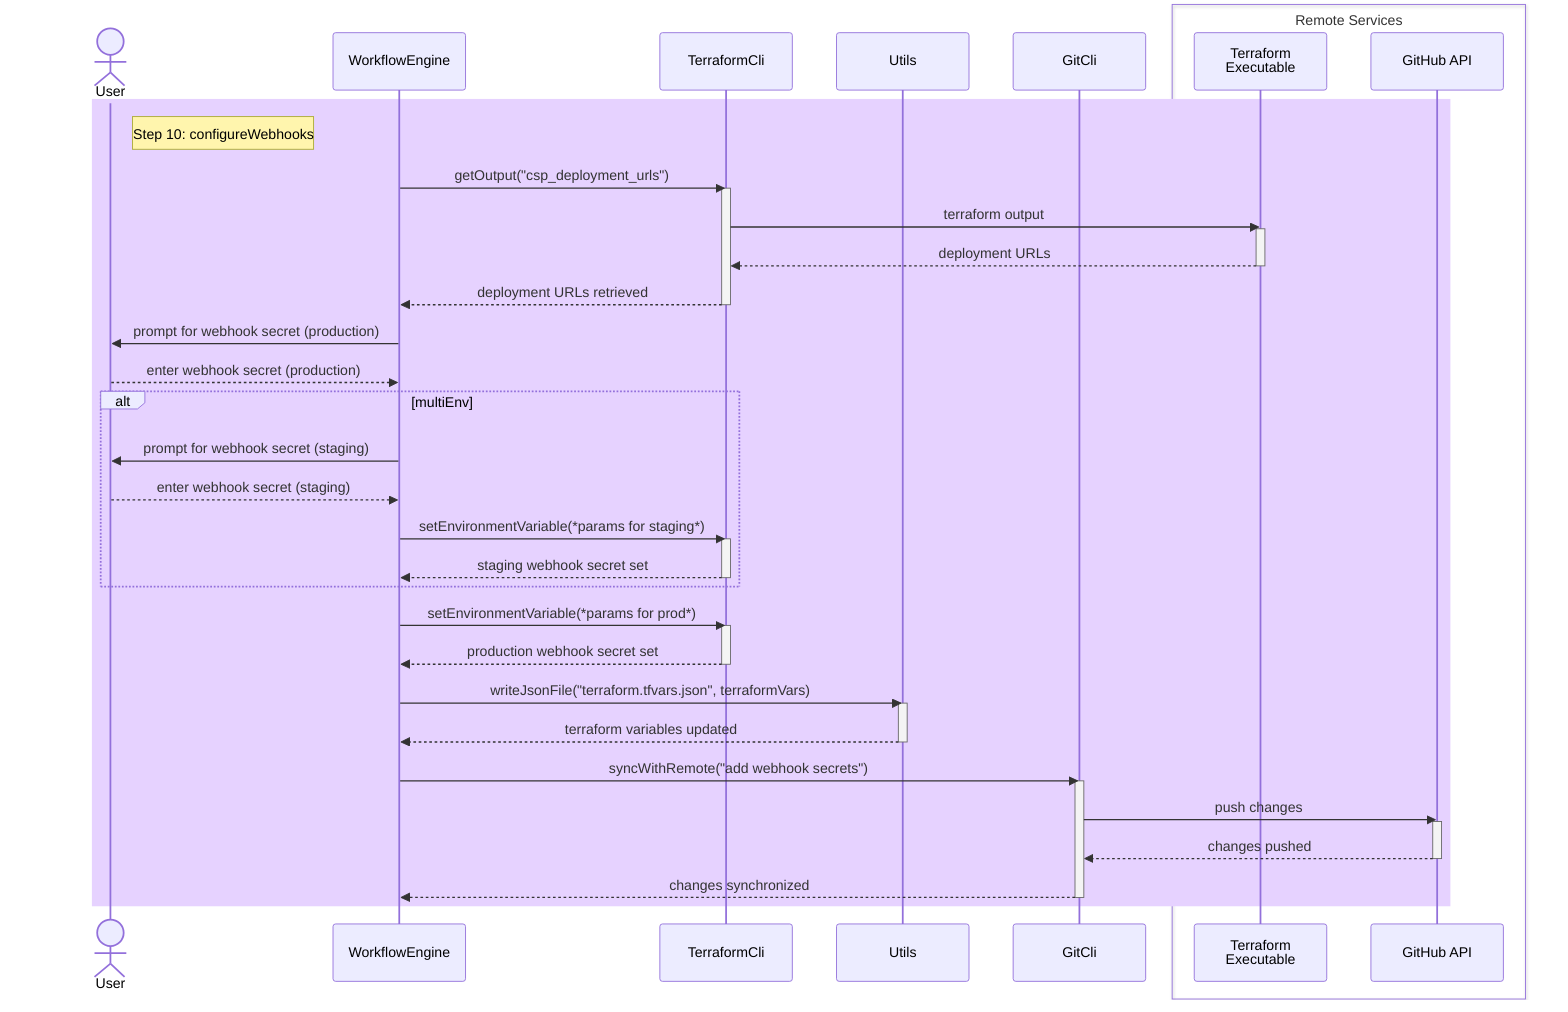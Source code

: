 ---
config:
  theme: default
  look: classic
---
sequenceDiagram
    actor User
    participant WE as WorkflowEngine
    participant TF as TerraformCli
    participant Utils
    participant Git as GitCli
    
    box Remote Services
    participant TFExec as Terraform<br>Executable
    participant GHAPI as GitHub API
    end
    
    rect rgb(230, 210, 255)
    note right of User: Step 10: configureWebhooks
    WE->>TF: getOutput("csp_deployment_urls")
    activate TF
    TF->>TFExec: terraform output
    activate TFExec
    TFExec-->>TF: deployment URLs
    deactivate TFExec
    TF-->>WE: deployment URLs retrieved
    deactivate TF
    
    WE->>User: prompt for webhook secret (production)
    User-->>WE: enter webhook secret (production)

    alt multiEnv
        WE->>User: prompt for webhook secret (staging)
        User-->>WE: enter webhook secret (staging)
        
        WE->>TF: setEnvironmentVariable(*params for staging*)
        activate TF
        TF-->>WE: staging webhook secret set
        deactivate TF
    end

    WE->>TF: setEnvironmentVariable(*params for prod*)
    activate TF
    TF-->>WE: production webhook secret set
    deactivate TF
    
    WE->>Utils: writeJsonFile("terraform.tfvars.json", terraformVars)
    activate Utils
    Utils-->>WE: terraform variables updated
    deactivate Utils
    
    WE->>Git: syncWithRemote("add webhook secrets")
    activate Git
    Git->>GHAPI: push changes
    activate GHAPI
    GHAPI-->>Git: changes pushed
    deactivate GHAPI
    Git-->>WE: changes synchronized
    deactivate Git
    end